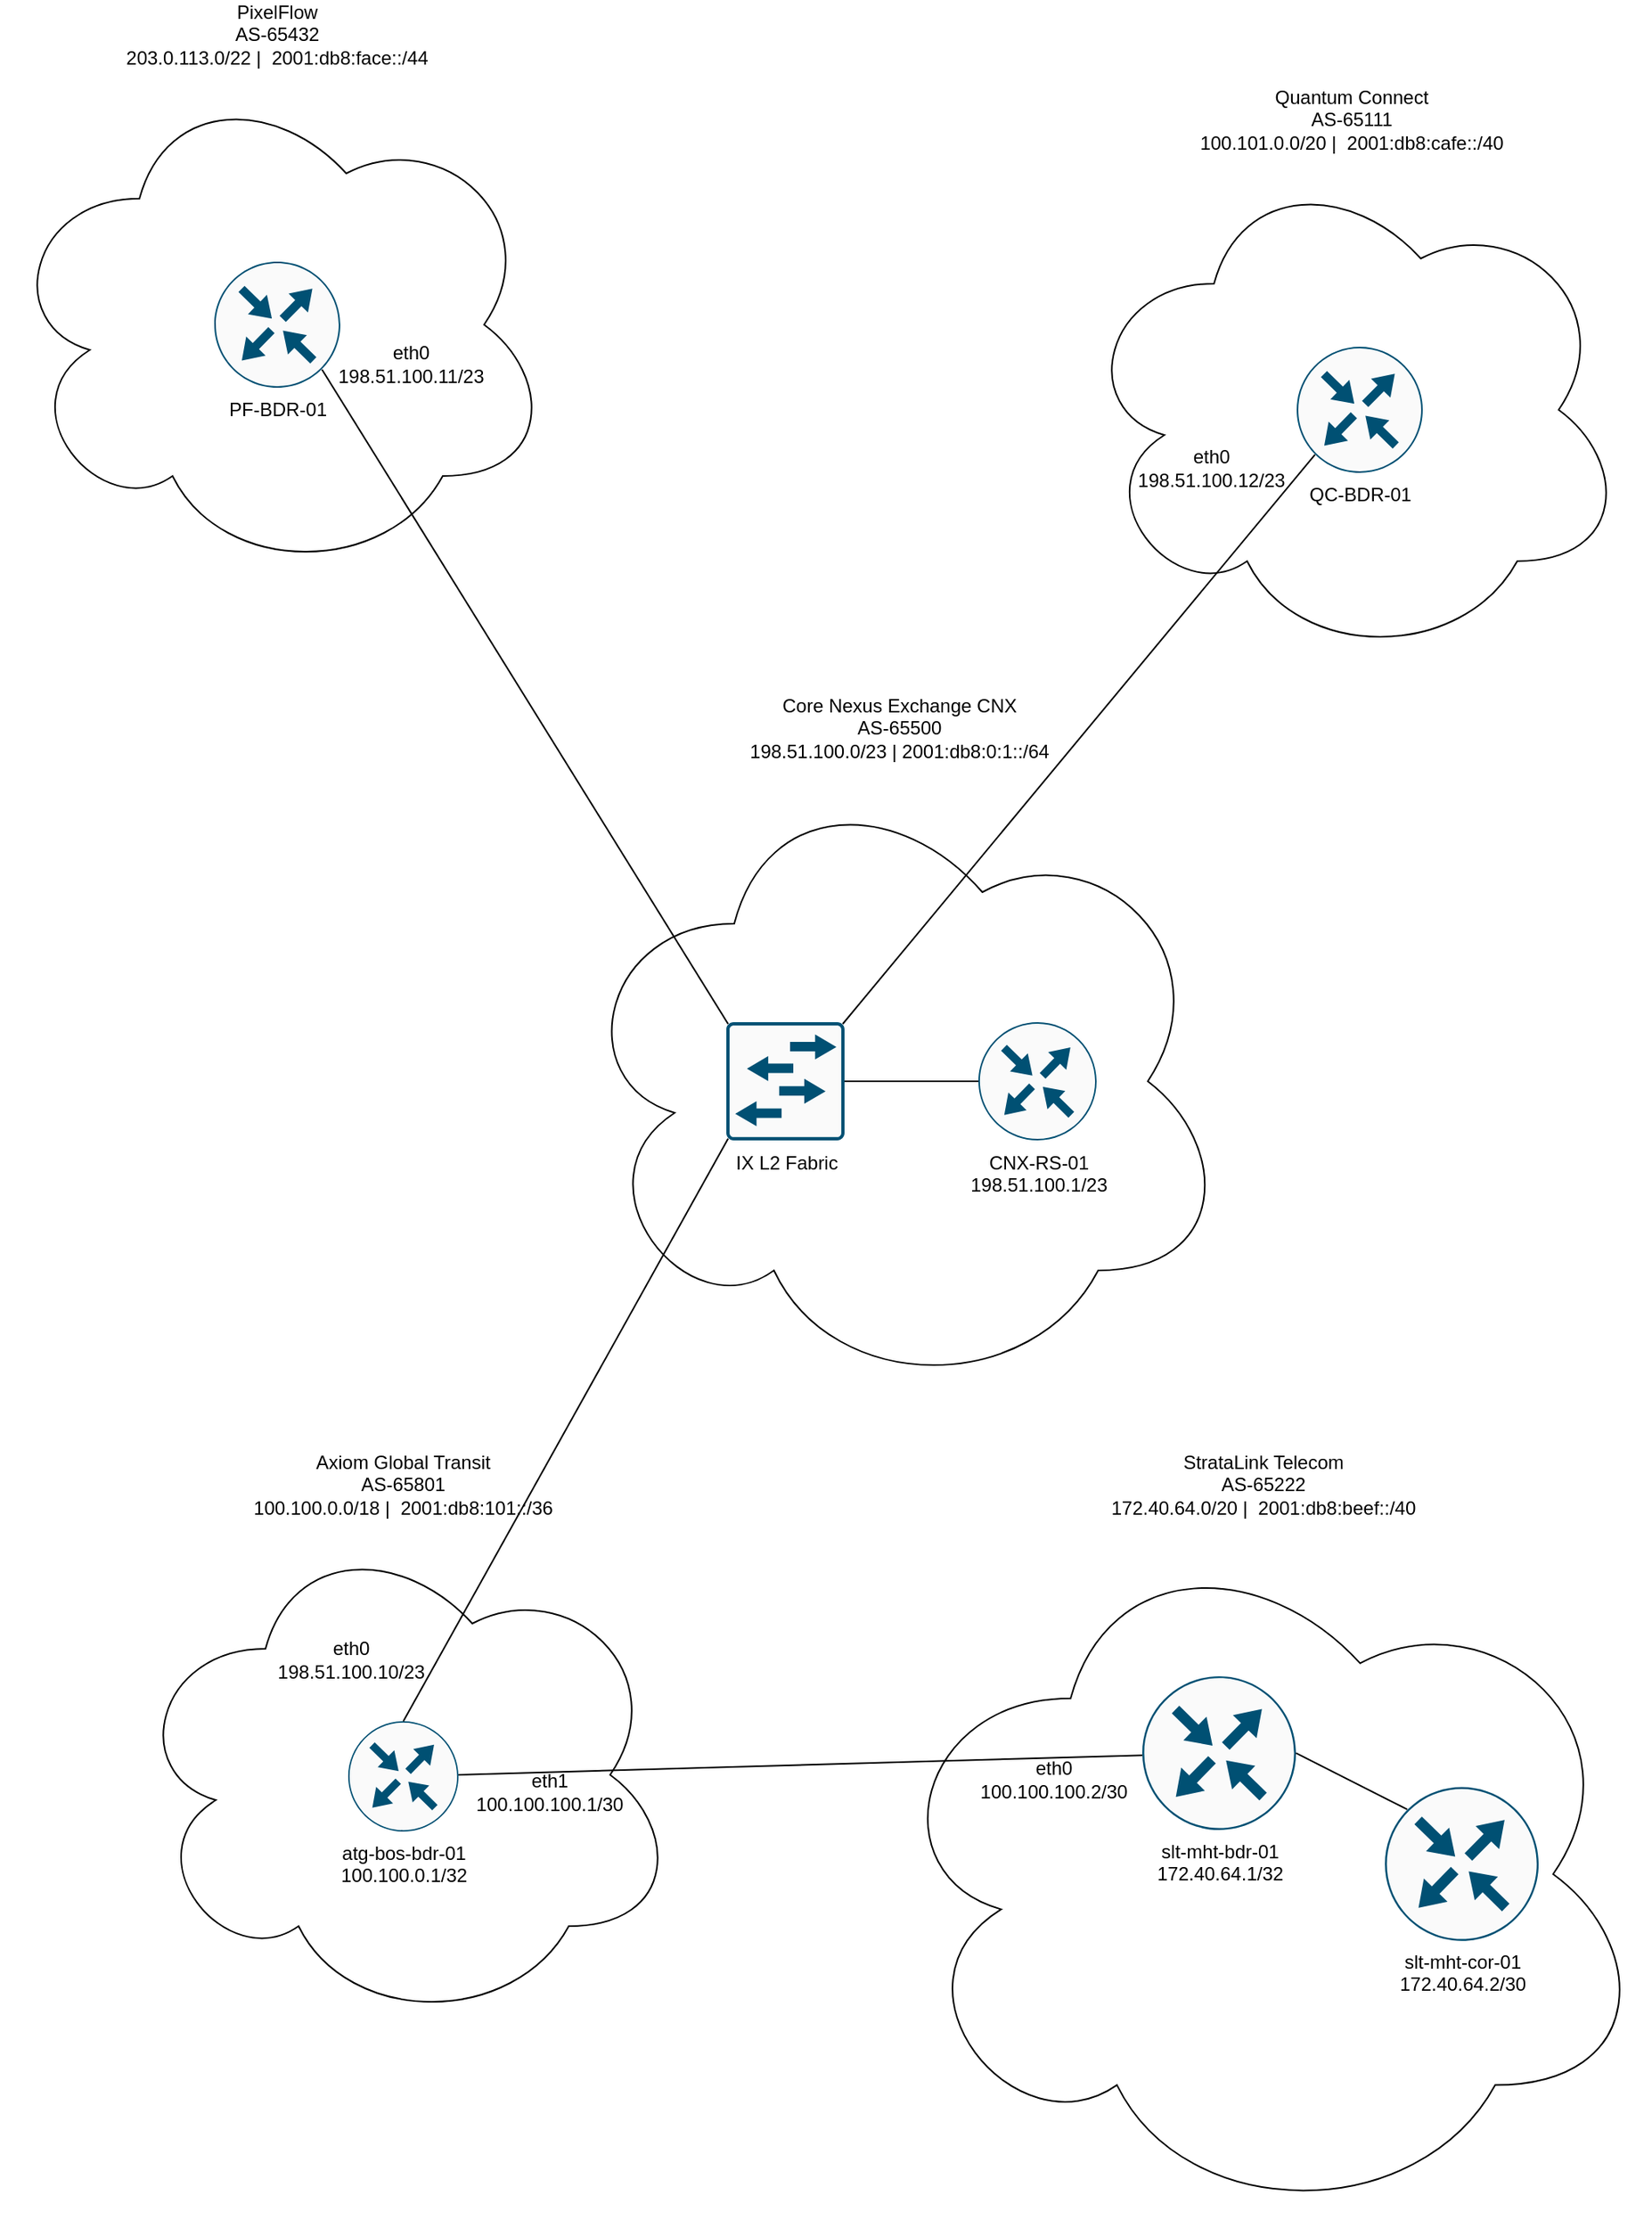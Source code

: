 <mxfile version="28.2.5">
  <diagram name="Page-1" id="D7VVERcVp1Hd7yCQGfqa">
    <mxGraphModel dx="1098" dy="516" grid="1" gridSize="14" guides="1" tooltips="1" connect="1" arrows="1" fold="1" page="1" pageScale="1" pageWidth="1200" pageHeight="1600" math="0" shadow="0">
      <root>
        <mxCell id="0" />
        <mxCell id="1" parent="0" />
        <mxCell id="a0AV8WSNoGMDcUil_eHj-31" value="" style="group" vertex="1" connectable="0" parent="1">
          <mxGeometry x="742" y="224" width="350" height="320" as="geometry" />
        </mxCell>
        <mxCell id="vdBbGhXjS1F48nc99xek-7" value="&lt;div&gt;&lt;span style=&quot;background-color: transparent; color: light-dark(rgb(0, 0, 0), rgb(255, 255, 255));&quot;&gt;Quantum Connect&lt;/span&gt;&lt;/div&gt;&lt;div&gt;&lt;span style=&quot;background-color: transparent; color: light-dark(rgb(0, 0, 0), rgb(255, 255, 255));&quot;&gt;AS-65111&lt;/span&gt;&lt;/div&gt;&lt;div&gt;&lt;span style=&quot;background-color: transparent; color: light-dark(rgb(0, 0, 0), rgb(255, 255, 255));&quot;&gt;100.101.0.0/20&lt;/span&gt;&lt;span style=&quot;background-color: transparent; color: light-dark(rgb(0, 0, 0), rgb(255, 255, 255));&quot;&gt;&amp;nbsp;|&amp;nbsp;&amp;nbsp;&lt;/span&gt;&lt;span style=&quot;background-color: transparent; color: light-dark(rgb(0, 0, 0), rgb(255, 255, 255));&quot;&gt;2001:db8:cafe::/40&lt;/span&gt;&lt;/div&gt;" style="ellipse;shape=cloud;whiteSpace=wrap;html=1;horizontal=1;labelPosition=center;verticalLabelPosition=top;align=center;verticalAlign=bottom;" parent="a0AV8WSNoGMDcUil_eHj-31" vertex="1">
          <mxGeometry width="350" height="320" as="geometry" />
        </mxCell>
        <mxCell id="a0AV8WSNoGMDcUil_eHj-28" value="QC-BDR-01" style="sketch=0;points=[[0.5,0,0],[1,0.5,0],[0.5,1,0],[0,0.5,0],[0.145,0.145,0],[0.856,0.145,0],[0.855,0.856,0],[0.145,0.855,0]];verticalLabelPosition=bottom;html=1;verticalAlign=top;aspect=fixed;align=center;pointerEvents=1;shape=mxgraph.cisco19.rect;prIcon=router;fillColor=#FAFAFA;strokeColor=#005073;" vertex="1" parent="a0AV8WSNoGMDcUil_eHj-31">
          <mxGeometry x="140" y="120" width="80" height="80" as="geometry" />
        </mxCell>
        <mxCell id="a0AV8WSNoGMDcUil_eHj-50" value="&lt;div&gt;eth0&lt;/div&gt;&lt;span style=&quot;text-wrap-mode: nowrap;&quot;&gt;198.51.100.12/23&lt;/span&gt;" style="text;strokeColor=none;align=center;fillColor=none;html=1;verticalAlign=middle;whiteSpace=wrap;rounded=0;" vertex="1" parent="a0AV8WSNoGMDcUil_eHj-31">
          <mxGeometry x="56" y="182" width="60" height="30" as="geometry" />
        </mxCell>
        <mxCell id="a0AV8WSNoGMDcUil_eHj-17" value="" style="group" vertex="1" connectable="0" parent="1">
          <mxGeometry x="420" y="610" width="420" height="400" as="geometry" />
        </mxCell>
        <mxCell id="vdBbGhXjS1F48nc99xek-1" value="Core Nexus Exchange CNX&lt;div&gt;AS-65500&lt;/div&gt;&lt;div&gt;198.51.100.0/23 |&amp;nbsp;2001:db8:0:1::/64&lt;/div&gt;" style="ellipse;shape=cloud;whiteSpace=wrap;html=1;horizontal=1;labelPosition=center;verticalLabelPosition=top;align=center;verticalAlign=bottom;" parent="a0AV8WSNoGMDcUil_eHj-17" vertex="1">
          <mxGeometry width="420" height="400" as="geometry" />
        </mxCell>
        <mxCell id="a0AV8WSNoGMDcUil_eHj-4" value="&lt;div&gt;CNX-RS-01&lt;/div&gt;198.51.100.1/23" style="sketch=0;points=[[0.5,0,0],[1,0.5,0],[0.5,1,0],[0,0.5,0],[0.145,0.145,0],[0.856,0.145,0],[0.855,0.856,0],[0.145,0.855,0]];verticalLabelPosition=bottom;html=1;verticalAlign=top;aspect=fixed;align=center;pointerEvents=1;shape=mxgraph.cisco19.rect;prIcon=router;fillColor=#FAFAFA;strokeColor=#005073;" vertex="1" parent="a0AV8WSNoGMDcUil_eHj-17">
          <mxGeometry x="260" y="162.5" width="75" height="75" as="geometry" />
        </mxCell>
        <mxCell id="a0AV8WSNoGMDcUil_eHj-5" value="IX L2 Fabric" style="sketch=0;points=[[0.015,0.015,0],[0.985,0.015,0],[0.985,0.985,0],[0.015,0.985,0],[0.25,0,0],[0.5,0,0],[0.75,0,0],[1,0.25,0],[1,0.5,0],[1,0.75,0],[0.75,1,0],[0.5,1,0],[0.25,1,0],[0,0.75,0],[0,0.5,0],[0,0.25,0]];verticalLabelPosition=bottom;html=1;verticalAlign=top;aspect=fixed;align=center;pointerEvents=1;shape=mxgraph.cisco19.rect;prIcon=l2_switch;fillColor=#FAFAFA;strokeColor=#005073;" vertex="1" parent="a0AV8WSNoGMDcUil_eHj-17">
          <mxGeometry x="100" y="162.5" width="75" height="75" as="geometry" />
        </mxCell>
        <mxCell id="a0AV8WSNoGMDcUil_eHj-7" value="" style="endArrow=none;html=1;rounded=0;exitX=0;exitY=0.5;exitDx=0;exitDy=0;exitPerimeter=0;entryX=1;entryY=0.5;entryDx=0;entryDy=0;entryPerimeter=0;" edge="1" parent="a0AV8WSNoGMDcUil_eHj-17" source="a0AV8WSNoGMDcUil_eHj-4" target="a0AV8WSNoGMDcUil_eHj-5">
          <mxGeometry width="50" height="50" relative="1" as="geometry">
            <mxPoint x="80" y="754" as="sourcePoint" />
            <mxPoint x="183" y="290" as="targetPoint" />
          </mxGeometry>
        </mxCell>
        <mxCell id="a0AV8WSNoGMDcUil_eHj-10" value="" style="endArrow=none;html=1;rounded=0;exitX=0.985;exitY=0.015;exitDx=0;exitDy=0;exitPerimeter=0;entryX=0.145;entryY=0.855;entryDx=0;entryDy=0;entryPerimeter=0;" edge="1" parent="1" source="a0AV8WSNoGMDcUil_eHj-5" target="a0AV8WSNoGMDcUil_eHj-28">
          <mxGeometry width="50" height="50" relative="1" as="geometry">
            <mxPoint x="500" y="1214" as="sourcePoint" />
            <mxPoint x="603" y="750" as="targetPoint" />
          </mxGeometry>
        </mxCell>
        <mxCell id="a0AV8WSNoGMDcUil_eHj-13" value="" style="group" vertex="1" connectable="0" parent="1">
          <mxGeometry x="616" y="1090" width="490" height="446" as="geometry" />
        </mxCell>
        <mxCell id="vdBbGhXjS1F48nc99xek-4" value="&lt;div&gt;StrataLink Telecom&lt;/div&gt;&lt;div&gt;AS-65222&lt;/div&gt;&lt;div&gt;172.40.64.0/20 |&amp;nbsp;&amp;nbsp;2001:db8:beef::/40&lt;/div&gt;" style="ellipse;shape=cloud;whiteSpace=wrap;html=1;horizontal=1;labelPosition=center;verticalLabelPosition=top;align=center;verticalAlign=bottom;" parent="a0AV8WSNoGMDcUil_eHj-13" vertex="1">
          <mxGeometry width="490.0" height="446" as="geometry" />
        </mxCell>
        <mxCell id="a0AV8WSNoGMDcUil_eHj-12" value="slt-mht-bdr-01&lt;div&gt;172.40.64.1/32&lt;/div&gt;" style="sketch=0;points=[[0.5,0,0],[1,0.5,0],[0.5,1,0],[0,0.5,0],[0.145,0.145,0],[0.856,0.145,0],[0.855,0.856,0],[0.145,0.855,0]];verticalLabelPosition=bottom;html=1;verticalAlign=top;aspect=fixed;align=center;pointerEvents=1;shape=mxgraph.cisco19.rect;prIcon=router;fillColor=#FAFAFA;strokeColor=#005073;" vertex="1" parent="a0AV8WSNoGMDcUil_eHj-13">
          <mxGeometry x="168" y="97.439" width="97.562" height="97.562" as="geometry" />
        </mxCell>
        <mxCell id="a0AV8WSNoGMDcUil_eHj-48" value="&lt;div&gt;eth0&lt;/div&gt;100.100.100.2/30" style="text;strokeColor=none;align=center;fillColor=none;html=1;verticalAlign=middle;whiteSpace=wrap;rounded=0;" vertex="1" parent="a0AV8WSNoGMDcUil_eHj-13">
          <mxGeometry x="70" y="141.999" width="84" height="41.812" as="geometry" />
        </mxCell>
        <mxCell id="a0AV8WSNoGMDcUil_eHj-51" value="slt-mht-cor-01&lt;div&gt;172.40.64.2/30&lt;/div&gt;" style="sketch=0;points=[[0.5,0,0],[1,0.5,0],[0.5,1,0],[0,0.5,0],[0.145,0.145,0],[0.856,0.145,0],[0.855,0.856,0],[0.145,0.855,0]];verticalLabelPosition=bottom;html=1;verticalAlign=top;aspect=fixed;align=center;pointerEvents=1;shape=mxgraph.cisco19.rect;prIcon=router;fillColor=#FAFAFA;strokeColor=#005073;" vertex="1" parent="a0AV8WSNoGMDcUil_eHj-13">
          <mxGeometry x="322" y="167.81" width="97.562" height="97.562" as="geometry" />
        </mxCell>
        <mxCell id="a0AV8WSNoGMDcUil_eHj-52" value="" style="endArrow=none;html=1;rounded=0;entryX=1;entryY=0.5;entryDx=0;entryDy=0;entryPerimeter=0;exitX=0.145;exitY=0.145;exitDx=0;exitDy=0;exitPerimeter=0;" edge="1" parent="a0AV8WSNoGMDcUil_eHj-13" source="a0AV8WSNoGMDcUil_eHj-51" target="a0AV8WSNoGMDcUil_eHj-12">
          <mxGeometry width="50" height="50" relative="1" as="geometry">
            <mxPoint x="322" y="189" as="sourcePoint" />
            <mxPoint x="-112" y="280.001" as="targetPoint" />
          </mxGeometry>
        </mxCell>
        <mxCell id="a0AV8WSNoGMDcUil_eHj-14" value="" style="group" vertex="1" connectable="0" parent="1">
          <mxGeometry x="140" y="1090" width="350" height="320" as="geometry" />
        </mxCell>
        <mxCell id="vdBbGhXjS1F48nc99xek-6" value="&lt;div&gt;&lt;span style=&quot;background-color: transparent; color: light-dark(rgb(0, 0, 0), rgb(255, 255, 255));&quot;&gt;Axiom Global Transit&lt;/span&gt;&lt;/div&gt;&lt;div&gt;&lt;span style=&quot;background-color: transparent; color: light-dark(rgb(0, 0, 0), rgb(255, 255, 255));&quot;&gt;AS-65801&lt;/span&gt;&lt;/div&gt;&lt;div&gt;&lt;span style=&quot;background-color: transparent; color: light-dark(rgb(0, 0, 0), rgb(255, 255, 255));&quot;&gt;100.100.0.0/18&lt;/span&gt;&amp;nbsp;|&amp;nbsp;&amp;nbsp;2001:db8:101::/36&lt;/div&gt;" style="ellipse;shape=cloud;whiteSpace=wrap;html=1;horizontal=1;labelPosition=center;verticalLabelPosition=top;align=center;verticalAlign=bottom;" parent="a0AV8WSNoGMDcUil_eHj-14" vertex="1">
          <mxGeometry width="350" height="320" as="geometry" />
        </mxCell>
        <mxCell id="a0AV8WSNoGMDcUil_eHj-11" value="atg-bos-bdr-01&lt;div&gt;100.100.0.1/32&lt;/div&gt;" style="sketch=0;points=[[0.5,0,0],[1,0.5,0],[0.5,1,0],[0,0.5,0],[0.145,0.145,0],[0.856,0.145,0],[0.855,0.856,0],[0.145,0.855,0]];verticalLabelPosition=bottom;html=1;verticalAlign=top;aspect=fixed;align=center;pointerEvents=1;shape=mxgraph.cisco19.rect;prIcon=router;fillColor=#FAFAFA;strokeColor=#005073;" vertex="1" parent="a0AV8WSNoGMDcUil_eHj-14">
          <mxGeometry x="140" y="126" width="70" height="70" as="geometry" />
        </mxCell>
        <mxCell id="a0AV8WSNoGMDcUil_eHj-33" value="&lt;div&gt;eth0&lt;/div&gt;198.51.100.10/23" style="text;strokeColor=none;align=center;fillColor=none;html=1;verticalAlign=middle;whiteSpace=wrap;rounded=0;" vertex="1" parent="a0AV8WSNoGMDcUil_eHj-14">
          <mxGeometry x="112" y="72" width="60" height="30" as="geometry" />
        </mxCell>
        <mxCell id="a0AV8WSNoGMDcUil_eHj-41" value="&lt;div&gt;eth1&lt;/div&gt;100.100.100.1/30" style="text;strokeColor=none;align=center;fillColor=none;html=1;verticalAlign=middle;whiteSpace=wrap;rounded=0;" vertex="1" parent="a0AV8WSNoGMDcUil_eHj-14">
          <mxGeometry x="238" y="156" width="60" height="30" as="geometry" />
        </mxCell>
        <mxCell id="a0AV8WSNoGMDcUil_eHj-8" value="" style="endArrow=none;html=1;rounded=0;exitX=0.5;exitY=0;exitDx=0;exitDy=0;exitPerimeter=0;entryX=0.015;entryY=0.985;entryDx=0;entryDy=0;entryPerimeter=0;" edge="1" parent="1" source="a0AV8WSNoGMDcUil_eHj-11" target="a0AV8WSNoGMDcUil_eHj-5">
          <mxGeometry width="50" height="50" relative="1" as="geometry">
            <mxPoint x="806.1" y="1176.4" as="sourcePoint" />
            <mxPoint x="720.0" y="1080.0" as="targetPoint" />
          </mxGeometry>
        </mxCell>
        <mxCell id="a0AV8WSNoGMDcUil_eHj-6" value="" style="endArrow=none;html=1;rounded=0;" edge="1" parent="1" source="a0AV8WSNoGMDcUil_eHj-12" target="a0AV8WSNoGMDcUil_eHj-11">
          <mxGeometry width="50" height="50" relative="1" as="geometry">
            <mxPoint x="744.53" y="1258" as="sourcePoint" />
            <mxPoint x="479.995" y="1253.185" as="targetPoint" />
          </mxGeometry>
        </mxCell>
        <mxCell id="a0AV8WSNoGMDcUil_eHj-29" value="" style="group" vertex="1" connectable="0" parent="1">
          <mxGeometry x="60" y="170" width="350" height="320" as="geometry" />
        </mxCell>
        <mxCell id="a0AV8WSNoGMDcUil_eHj-32" value="" style="group" vertex="1" connectable="0" parent="a0AV8WSNoGMDcUil_eHj-29">
          <mxGeometry width="350" height="320" as="geometry" />
        </mxCell>
        <mxCell id="vdBbGhXjS1F48nc99xek-3" value="&lt;div&gt;PixelFlow&lt;/div&gt;&lt;div&gt;AS-65432&lt;/div&gt;&lt;div&gt;203.0.113.0/22 |&amp;nbsp;&amp;nbsp;2001:db8:face::/44&lt;/div&gt;" style="ellipse;shape=cloud;whiteSpace=wrap;html=1;horizontal=1;labelPosition=center;verticalLabelPosition=top;align=center;verticalAlign=bottom;" parent="a0AV8WSNoGMDcUil_eHj-32" vertex="1">
          <mxGeometry width="350" height="320" as="geometry" />
        </mxCell>
        <mxCell id="a0AV8WSNoGMDcUil_eHj-27" value="PF-BDR-01" style="sketch=0;points=[[0.5,0,0],[1,0.5,0],[0.5,1,0],[0,0.5,0],[0.145,0.145,0],[0.856,0.145,0],[0.855,0.856,0],[0.145,0.855,0]];verticalLabelPosition=bottom;html=1;verticalAlign=top;aspect=fixed;align=center;pointerEvents=1;shape=mxgraph.cisco19.rect;prIcon=router;fillColor=#FAFAFA;strokeColor=#005073;" vertex="1" parent="a0AV8WSNoGMDcUil_eHj-32">
          <mxGeometry x="135" y="120" width="80" height="80" as="geometry" />
        </mxCell>
        <mxCell id="a0AV8WSNoGMDcUil_eHj-49" value="&lt;div&gt;eth0&lt;/div&gt;&lt;span style=&quot;text-wrap-mode: nowrap;&quot;&gt;198.51.100.11/23&lt;/span&gt;" style="text;strokeColor=none;align=center;fillColor=none;html=1;verticalAlign=middle;whiteSpace=wrap;rounded=0;" vertex="1" parent="a0AV8WSNoGMDcUil_eHj-32">
          <mxGeometry x="230" y="170" width="60" height="30" as="geometry" />
        </mxCell>
        <mxCell id="a0AV8WSNoGMDcUil_eHj-9" value="" style="endArrow=none;html=1;rounded=0;exitX=0.855;exitY=0.856;exitDx=0;exitDy=0;exitPerimeter=0;entryX=0.015;entryY=0.015;entryDx=0;entryDy=0;entryPerimeter=0;" edge="1" parent="1" source="a0AV8WSNoGMDcUil_eHj-27" target="a0AV8WSNoGMDcUil_eHj-5">
          <mxGeometry width="50" height="50" relative="1" as="geometry">
            <mxPoint x="520" y="1304" as="sourcePoint" />
            <mxPoint x="623" y="840" as="targetPoint" />
          </mxGeometry>
        </mxCell>
      </root>
    </mxGraphModel>
  </diagram>
</mxfile>
